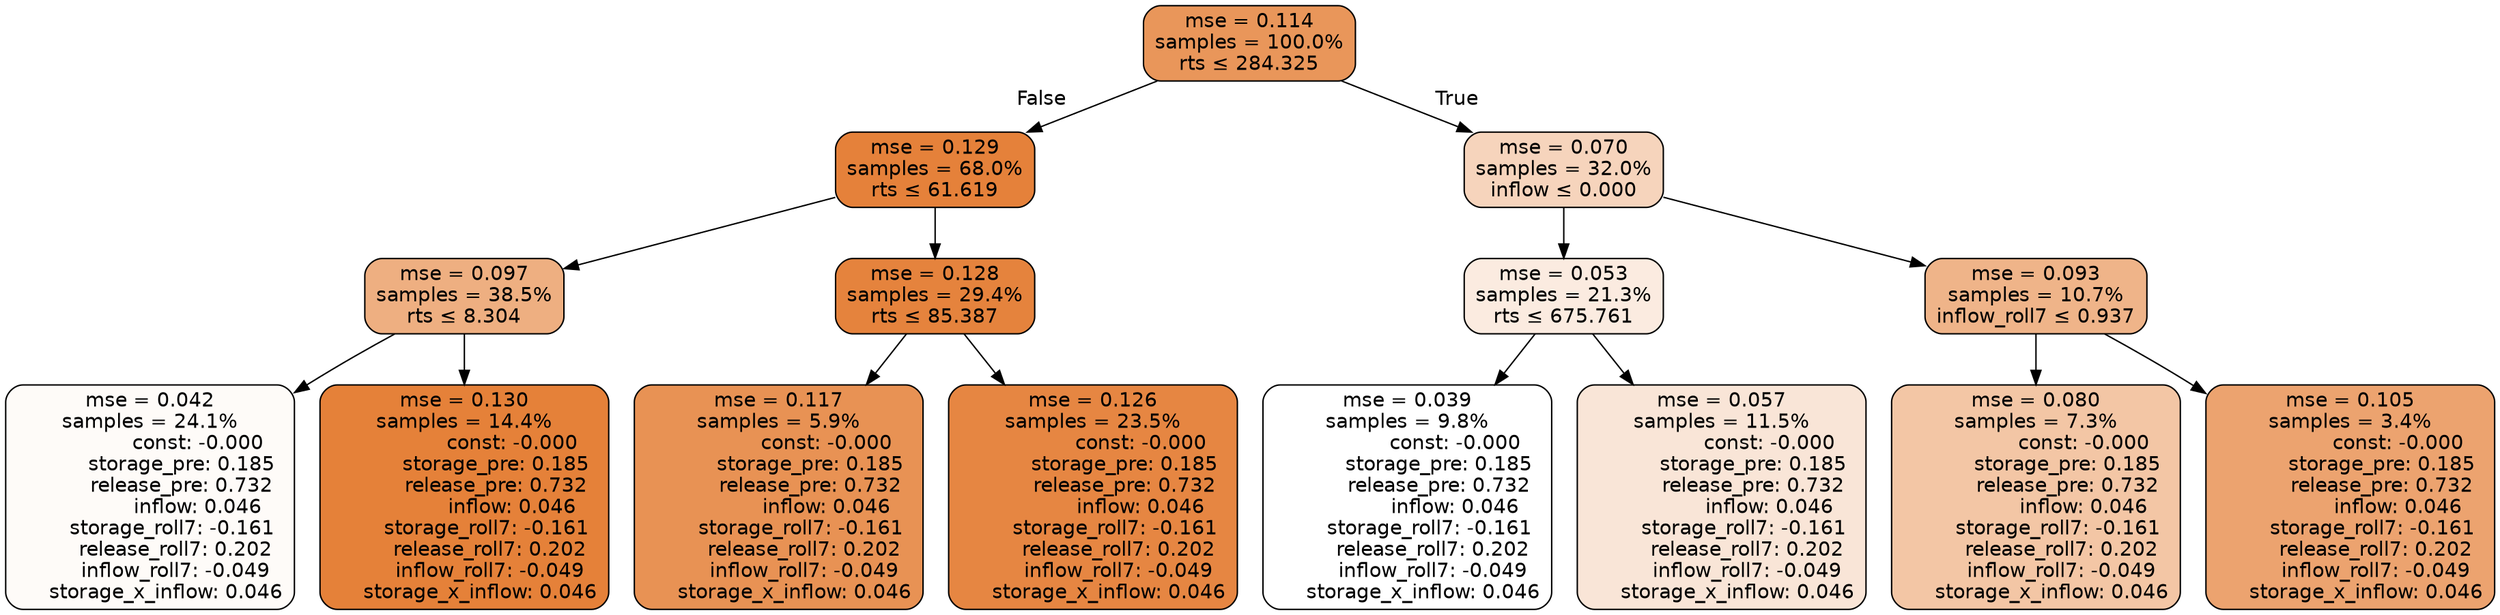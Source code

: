 digraph tree {
node [shape=rectangle, style="filled, rounded", color="black", fontname=helvetica] ;
edge [fontname=helvetica] ;
	"0" [label="mse = 0.114
samples = 100.0%
rts &le; 284.325", fillcolor="#e9965a"]
	"1" [label="mse = 0.129
samples = 68.0%
rts &le; 61.619", fillcolor="#e5813a"]
	"2" [label="mse = 0.097
samples = 38.5%
rts &le; 8.304", fillcolor="#eeaf81"]
	"3" [label="mse = 0.042
samples = 24.1%
               const: -0.000
          storage_pre: 0.185
          release_pre: 0.732
               inflow: 0.046
       storage_roll7: -0.161
        release_roll7: 0.202
        inflow_roll7: -0.049
     storage_x_inflow: 0.046", fillcolor="#fefbf8"]
	"4" [label="mse = 0.130
samples = 14.4%
               const: -0.000
          storage_pre: 0.185
          release_pre: 0.732
               inflow: 0.046
       storage_roll7: -0.161
        release_roll7: 0.202
        inflow_roll7: -0.049
     storage_x_inflow: 0.046", fillcolor="#e58139"]
	"5" [label="mse = 0.128
samples = 29.4%
rts &le; 85.387", fillcolor="#e5833d"]
	"6" [label="mse = 0.117
samples = 5.9%
               const: -0.000
          storage_pre: 0.185
          release_pre: 0.732
               inflow: 0.046
       storage_roll7: -0.161
        release_roll7: 0.202
        inflow_roll7: -0.049
     storage_x_inflow: 0.046", fillcolor="#e89254"]
	"7" [label="mse = 0.126
samples = 23.5%
               const: -0.000
          storage_pre: 0.185
          release_pre: 0.732
               inflow: 0.046
       storage_roll7: -0.161
        release_roll7: 0.202
        inflow_roll7: -0.049
     storage_x_inflow: 0.046", fillcolor="#e68642"]
	"8" [label="mse = 0.070
samples = 32.0%
inflow &le; 0.000", fillcolor="#f6d4bc"]
	"9" [label="mse = 0.053
samples = 21.3%
rts &le; 675.761", fillcolor="#fbebe0"]
	"10" [label="mse = 0.039
samples = 9.8%
               const: -0.000
          storage_pre: 0.185
          release_pre: 0.732
               inflow: 0.046
       storage_roll7: -0.161
        release_roll7: 0.202
        inflow_roll7: -0.049
     storage_x_inflow: 0.046", fillcolor="#ffffff"]
	"11" [label="mse = 0.057
samples = 11.5%
               const: -0.000
          storage_pre: 0.185
          release_pre: 0.732
               inflow: 0.046
       storage_roll7: -0.161
        release_roll7: 0.202
        inflow_roll7: -0.049
     storage_x_inflow: 0.046", fillcolor="#f9e5d7"]
	"12" [label="mse = 0.093
samples = 10.7%
inflow_roll7 &le; 0.937", fillcolor="#efb489"]
	"13" [label="mse = 0.080
samples = 7.3%
               const: -0.000
          storage_pre: 0.185
          release_pre: 0.732
               inflow: 0.046
       storage_roll7: -0.161
        release_roll7: 0.202
        inflow_roll7: -0.049
     storage_x_inflow: 0.046", fillcolor="#f3c6a5"]
	"14" [label="mse = 0.105
samples = 3.4%
               const: -0.000
          storage_pre: 0.185
          release_pre: 0.732
               inflow: 0.046
       storage_roll7: -0.161
        release_roll7: 0.202
        inflow_roll7: -0.049
     storage_x_inflow: 0.046", fillcolor="#eca36f"]

	"0" -> "1" [labeldistance=2.5, labelangle=45, headlabel="False"]
	"1" -> "2"
	"2" -> "3"
	"2" -> "4"
	"1" -> "5"
	"5" -> "6"
	"5" -> "7"
	"0" -> "8" [labeldistance=2.5, labelangle=-45, headlabel="True"]
	"8" -> "9"
	"9" -> "10"
	"9" -> "11"
	"8" -> "12"
	"12" -> "13"
	"12" -> "14"
}